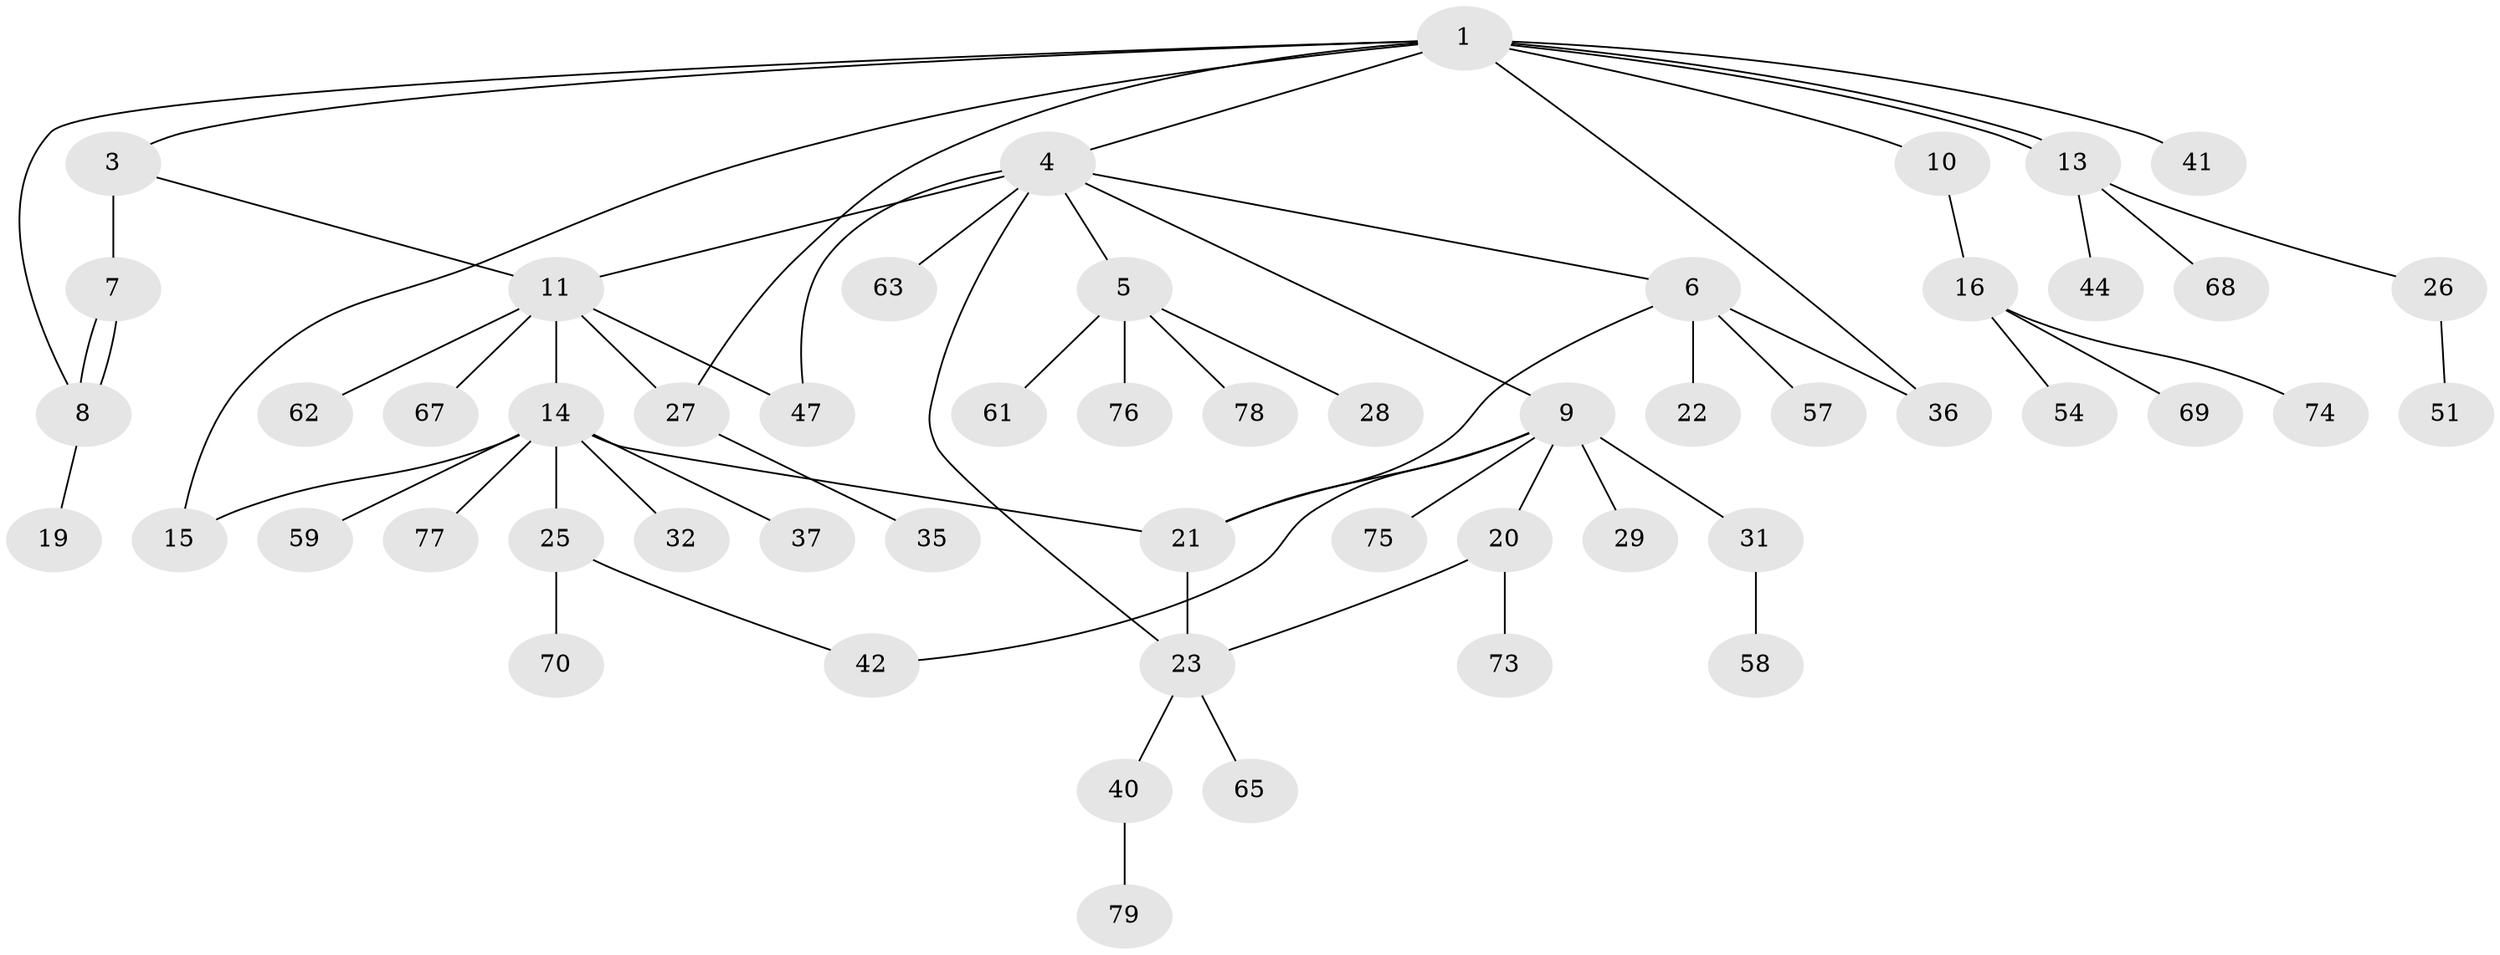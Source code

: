 // original degree distribution, {8: 0.0379746835443038, 4: 0.10126582278481013, 6: 0.02531645569620253, 3: 0.1518987341772152, 5: 0.02531645569620253, 2: 0.12658227848101267, 1: 0.5189873417721519, 7: 0.012658227848101266}
// Generated by graph-tools (version 1.1) at 2025/11/02/27/25 16:11:14]
// undirected, 54 vertices, 66 edges
graph export_dot {
graph [start="1"]
  node [color=gray90,style=filled];
  1 [super="+2"];
  3 [super="+39"];
  4 [super="+17"];
  5 [super="+30"];
  6 [super="+12"];
  7;
  8 [super="+18"];
  9 [super="+48"];
  10;
  11 [super="+56"];
  13 [super="+64"];
  14 [super="+55"];
  15 [super="+66"];
  16 [super="+24"];
  19;
  20 [super="+49"];
  21 [super="+43"];
  22;
  23 [super="+52"];
  25 [super="+34"];
  26 [super="+46"];
  27 [super="+50"];
  28;
  29;
  31 [super="+33"];
  32;
  35 [super="+38"];
  36;
  37;
  40 [super="+45"];
  41 [super="+53"];
  42 [super="+71"];
  44;
  47 [super="+60"];
  51;
  54;
  57;
  58;
  59;
  61;
  62;
  63;
  65;
  67 [super="+72"];
  68;
  69;
  70;
  73;
  74;
  75;
  76;
  77;
  78;
  79;
  1 -- 3;
  1 -- 4;
  1 -- 10;
  1 -- 13;
  1 -- 13;
  1 -- 36;
  1 -- 41;
  1 -- 8;
  1 -- 27;
  1 -- 15;
  3 -- 7;
  3 -- 11;
  4 -- 5;
  4 -- 6;
  4 -- 9;
  4 -- 23;
  4 -- 47;
  4 -- 63;
  4 -- 11;
  5 -- 28;
  5 -- 76;
  5 -- 61;
  5 -- 78;
  6 -- 22;
  6 -- 36;
  6 -- 57;
  6 -- 21;
  7 -- 8;
  7 -- 8;
  8 -- 19;
  9 -- 20;
  9 -- 21;
  9 -- 29;
  9 -- 31;
  9 -- 75;
  9 -- 42;
  10 -- 16;
  11 -- 14;
  11 -- 62;
  11 -- 67;
  11 -- 27;
  11 -- 47;
  13 -- 26;
  13 -- 44;
  13 -- 68;
  14 -- 15;
  14 -- 25;
  14 -- 32;
  14 -- 37;
  14 -- 77;
  14 -- 59;
  14 -- 21;
  16 -- 54;
  16 -- 74;
  16 -- 69;
  20 -- 73;
  20 -- 23;
  21 -- 23;
  23 -- 40;
  23 -- 65;
  25 -- 42;
  25 -- 70;
  26 -- 51;
  27 -- 35;
  31 -- 58;
  40 -- 79;
}
